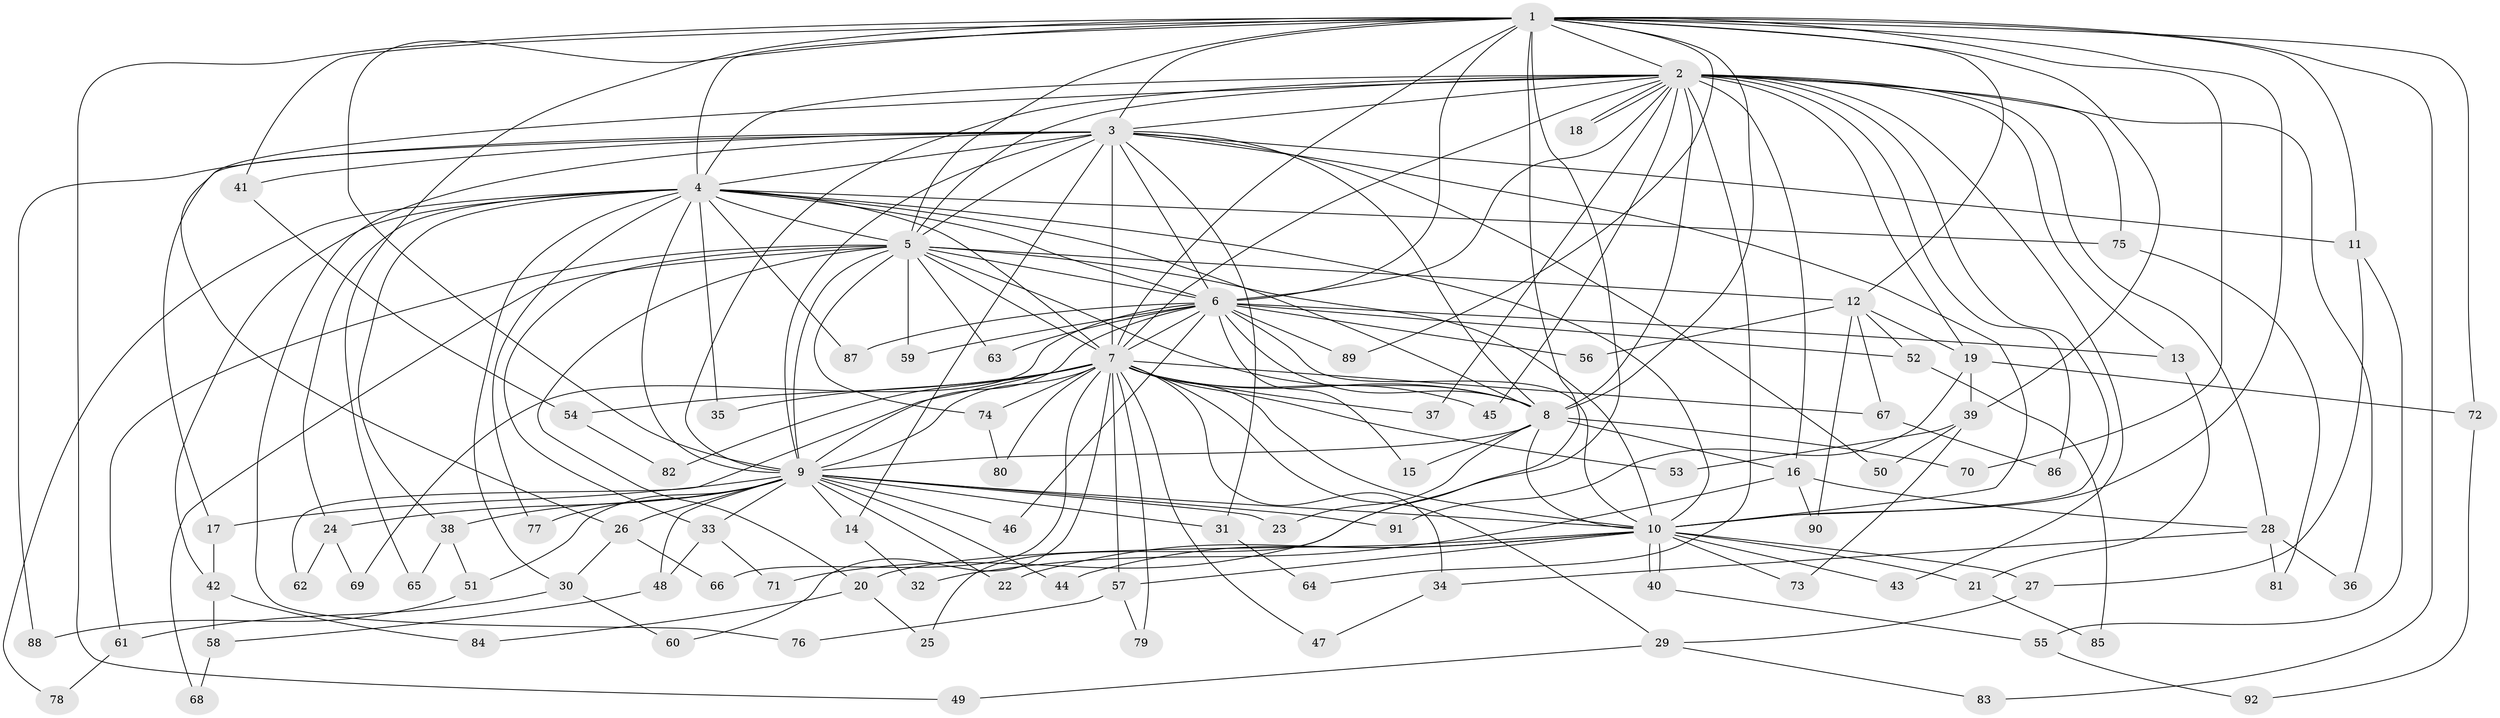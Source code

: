 // Generated by graph-tools (version 1.1) at 2025/14/03/09/25 04:14:18]
// undirected, 92 vertices, 209 edges
graph export_dot {
graph [start="1"]
  node [color=gray90,style=filled];
  1;
  2;
  3;
  4;
  5;
  6;
  7;
  8;
  9;
  10;
  11;
  12;
  13;
  14;
  15;
  16;
  17;
  18;
  19;
  20;
  21;
  22;
  23;
  24;
  25;
  26;
  27;
  28;
  29;
  30;
  31;
  32;
  33;
  34;
  35;
  36;
  37;
  38;
  39;
  40;
  41;
  42;
  43;
  44;
  45;
  46;
  47;
  48;
  49;
  50;
  51;
  52;
  53;
  54;
  55;
  56;
  57;
  58;
  59;
  60;
  61;
  62;
  63;
  64;
  65;
  66;
  67;
  68;
  69;
  70;
  71;
  72;
  73;
  74;
  75;
  76;
  77;
  78;
  79;
  80;
  81;
  82;
  83;
  84;
  85;
  86;
  87;
  88;
  89;
  90;
  91;
  92;
  1 -- 2;
  1 -- 3;
  1 -- 4;
  1 -- 5;
  1 -- 6;
  1 -- 7;
  1 -- 8;
  1 -- 9;
  1 -- 10;
  1 -- 11;
  1 -- 12;
  1 -- 25;
  1 -- 39;
  1 -- 41;
  1 -- 49;
  1 -- 65;
  1 -- 70;
  1 -- 71;
  1 -- 72;
  1 -- 83;
  1 -- 89;
  2 -- 3;
  2 -- 4;
  2 -- 5;
  2 -- 6;
  2 -- 7;
  2 -- 8;
  2 -- 9;
  2 -- 10;
  2 -- 13;
  2 -- 16;
  2 -- 18;
  2 -- 18;
  2 -- 19;
  2 -- 26;
  2 -- 28;
  2 -- 36;
  2 -- 37;
  2 -- 43;
  2 -- 45;
  2 -- 64;
  2 -- 75;
  2 -- 86;
  3 -- 4;
  3 -- 5;
  3 -- 6;
  3 -- 7;
  3 -- 8;
  3 -- 9;
  3 -- 10;
  3 -- 11;
  3 -- 14;
  3 -- 17;
  3 -- 31;
  3 -- 41;
  3 -- 50;
  3 -- 76;
  3 -- 88;
  4 -- 5;
  4 -- 6;
  4 -- 7;
  4 -- 8;
  4 -- 9;
  4 -- 10;
  4 -- 24;
  4 -- 30;
  4 -- 35;
  4 -- 38;
  4 -- 42;
  4 -- 75;
  4 -- 77;
  4 -- 78;
  4 -- 87;
  5 -- 6;
  5 -- 7;
  5 -- 8;
  5 -- 9;
  5 -- 10;
  5 -- 12;
  5 -- 20;
  5 -- 33;
  5 -- 59;
  5 -- 61;
  5 -- 63;
  5 -- 68;
  5 -- 74;
  6 -- 7;
  6 -- 8;
  6 -- 9;
  6 -- 10;
  6 -- 13;
  6 -- 15;
  6 -- 46;
  6 -- 52;
  6 -- 56;
  6 -- 59;
  6 -- 63;
  6 -- 69;
  6 -- 87;
  6 -- 89;
  7 -- 8;
  7 -- 9;
  7 -- 10;
  7 -- 29;
  7 -- 34;
  7 -- 35;
  7 -- 37;
  7 -- 45;
  7 -- 47;
  7 -- 53;
  7 -- 54;
  7 -- 57;
  7 -- 60;
  7 -- 62;
  7 -- 66;
  7 -- 67;
  7 -- 74;
  7 -- 79;
  7 -- 80;
  7 -- 82;
  8 -- 9;
  8 -- 10;
  8 -- 15;
  8 -- 16;
  8 -- 23;
  8 -- 70;
  9 -- 10;
  9 -- 14;
  9 -- 17;
  9 -- 22;
  9 -- 23;
  9 -- 24;
  9 -- 26;
  9 -- 31;
  9 -- 33;
  9 -- 38;
  9 -- 44;
  9 -- 46;
  9 -- 48;
  9 -- 51;
  9 -- 77;
  9 -- 91;
  10 -- 20;
  10 -- 21;
  10 -- 22;
  10 -- 27;
  10 -- 40;
  10 -- 40;
  10 -- 43;
  10 -- 44;
  10 -- 57;
  10 -- 73;
  11 -- 27;
  11 -- 55;
  12 -- 19;
  12 -- 52;
  12 -- 56;
  12 -- 67;
  12 -- 90;
  13 -- 21;
  14 -- 32;
  16 -- 28;
  16 -- 32;
  16 -- 90;
  17 -- 42;
  19 -- 39;
  19 -- 72;
  19 -- 91;
  20 -- 25;
  20 -- 84;
  21 -- 85;
  24 -- 62;
  24 -- 69;
  26 -- 30;
  26 -- 66;
  27 -- 29;
  28 -- 34;
  28 -- 36;
  28 -- 81;
  29 -- 49;
  29 -- 83;
  30 -- 60;
  30 -- 61;
  31 -- 64;
  33 -- 48;
  33 -- 71;
  34 -- 47;
  38 -- 51;
  38 -- 65;
  39 -- 50;
  39 -- 53;
  39 -- 73;
  40 -- 55;
  41 -- 54;
  42 -- 58;
  42 -- 84;
  48 -- 58;
  51 -- 88;
  52 -- 85;
  54 -- 82;
  55 -- 92;
  57 -- 76;
  57 -- 79;
  58 -- 68;
  61 -- 78;
  67 -- 86;
  72 -- 92;
  74 -- 80;
  75 -- 81;
}
